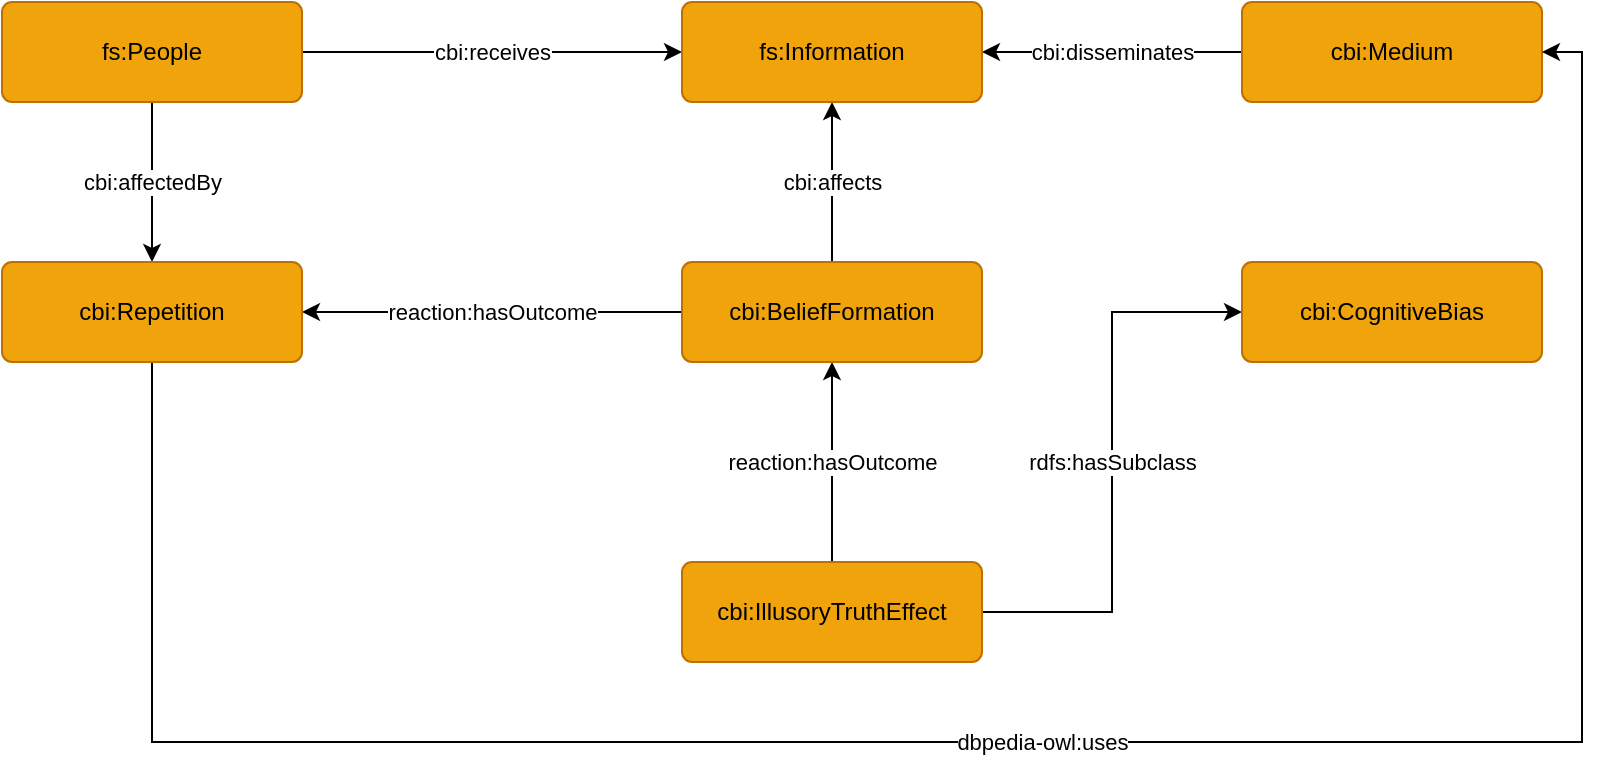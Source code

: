 <mxfile version="24.0.2" type="github">
  <diagram name="Page-1" id="5R03ZHuMA1EfANfO0-Cf">
    <mxGraphModel dx="1423" dy="750" grid="1" gridSize="10" guides="1" tooltips="1" connect="1" arrows="1" fold="1" page="1" pageScale="1" pageWidth="827" pageHeight="1169" math="0" shadow="0">
      <root>
        <mxCell id="0" />
        <mxCell id="1" parent="0" />
        <mxCell id="XTIZf9_XDLz32RFR3_ZM-14" value="reaction:hasOutcome" style="edgeStyle=orthogonalEdgeStyle;rounded=0;orthogonalLoop=1;jettySize=auto;html=1;entryX=0.5;entryY=1;entryDx=0;entryDy=0;" edge="1" parent="1" source="XTIZf9_XDLz32RFR3_ZM-3" target="XTIZf9_XDLz32RFR3_ZM-5">
          <mxGeometry relative="1" as="geometry" />
        </mxCell>
        <mxCell id="XTIZf9_XDLz32RFR3_ZM-17" value="rdfs:hasSubclass" style="edgeStyle=orthogonalEdgeStyle;rounded=0;orthogonalLoop=1;jettySize=auto;html=1;entryX=0;entryY=0.5;entryDx=0;entryDy=0;" edge="1" parent="1" source="XTIZf9_XDLz32RFR3_ZM-3" target="XTIZf9_XDLz32RFR3_ZM-16">
          <mxGeometry relative="1" as="geometry" />
        </mxCell>
        <mxCell id="XTIZf9_XDLz32RFR3_ZM-3" value="cbi:IllusoryTruthEffect" style="rounded=1;arcSize=10;whiteSpace=wrap;html=1;align=center;fillColor=#f0a30a;strokeColor=#BD7000;fontColor=#000000;" vertex="1" parent="1">
          <mxGeometry x="490" y="570" width="150" height="50" as="geometry" />
        </mxCell>
        <mxCell id="XTIZf9_XDLz32RFR3_ZM-9" value="cbi:receives" style="edgeStyle=orthogonalEdgeStyle;rounded=0;orthogonalLoop=1;jettySize=auto;html=1;entryX=0;entryY=0.5;entryDx=0;entryDy=0;" edge="1" parent="1" source="XTIZf9_XDLz32RFR3_ZM-4" target="XTIZf9_XDLz32RFR3_ZM-8">
          <mxGeometry relative="1" as="geometry" />
        </mxCell>
        <mxCell id="XTIZf9_XDLz32RFR3_ZM-10" value="cbi:affectedBy" style="edgeStyle=orthogonalEdgeStyle;rounded=0;orthogonalLoop=1;jettySize=auto;html=1;entryX=0.5;entryY=0;entryDx=0;entryDy=0;" edge="1" parent="1" source="XTIZf9_XDLz32RFR3_ZM-4" target="XTIZf9_XDLz32RFR3_ZM-7">
          <mxGeometry relative="1" as="geometry" />
        </mxCell>
        <mxCell id="XTIZf9_XDLz32RFR3_ZM-4" value="fs:People" style="rounded=1;arcSize=10;whiteSpace=wrap;html=1;align=center;fillColor=#f0a30a;strokeColor=#BD7000;fontColor=#000000;" vertex="1" parent="1">
          <mxGeometry x="150" y="290" width="150" height="50" as="geometry" />
        </mxCell>
        <mxCell id="XTIZf9_XDLz32RFR3_ZM-11" value="reaction:hasOutcome" style="edgeStyle=orthogonalEdgeStyle;rounded=0;orthogonalLoop=1;jettySize=auto;html=1;entryX=1;entryY=0.5;entryDx=0;entryDy=0;" edge="1" parent="1" source="XTIZf9_XDLz32RFR3_ZM-5" target="XTIZf9_XDLz32RFR3_ZM-7">
          <mxGeometry relative="1" as="geometry" />
        </mxCell>
        <mxCell id="XTIZf9_XDLz32RFR3_ZM-12" value="cbi:affects" style="edgeStyle=orthogonalEdgeStyle;rounded=0;orthogonalLoop=1;jettySize=auto;html=1;entryX=0.5;entryY=1;entryDx=0;entryDy=0;" edge="1" parent="1" source="XTIZf9_XDLz32RFR3_ZM-5" target="XTIZf9_XDLz32RFR3_ZM-8">
          <mxGeometry relative="1" as="geometry" />
        </mxCell>
        <mxCell id="XTIZf9_XDLz32RFR3_ZM-5" value="cbi:BeliefFormation" style="rounded=1;arcSize=10;whiteSpace=wrap;html=1;align=center;fillColor=#f0a30a;strokeColor=#BD7000;fontColor=#000000;" vertex="1" parent="1">
          <mxGeometry x="490" y="420" width="150" height="50" as="geometry" />
        </mxCell>
        <mxCell id="XTIZf9_XDLz32RFR3_ZM-15" value="cbi:disseminates" style="edgeStyle=orthogonalEdgeStyle;rounded=0;orthogonalLoop=1;jettySize=auto;html=1;exitX=0;exitY=0.5;exitDx=0;exitDy=0;entryX=1;entryY=0.5;entryDx=0;entryDy=0;" edge="1" parent="1" source="XTIZf9_XDLz32RFR3_ZM-6" target="XTIZf9_XDLz32RFR3_ZM-8">
          <mxGeometry relative="1" as="geometry" />
        </mxCell>
        <mxCell id="XTIZf9_XDLz32RFR3_ZM-6" value="cbi:Medium" style="rounded=1;arcSize=10;whiteSpace=wrap;html=1;align=center;fillColor=#f0a30a;strokeColor=#BD7000;fontColor=#000000;" vertex="1" parent="1">
          <mxGeometry x="770" y="290" width="150" height="50" as="geometry" />
        </mxCell>
        <mxCell id="XTIZf9_XDLz32RFR3_ZM-18" value="dbpedia-owl:uses" style="edgeStyle=orthogonalEdgeStyle;rounded=0;orthogonalLoop=1;jettySize=auto;html=1;entryX=1;entryY=0.5;entryDx=0;entryDy=0;" edge="1" parent="1" source="XTIZf9_XDLz32RFR3_ZM-7" target="XTIZf9_XDLz32RFR3_ZM-6">
          <mxGeometry relative="1" as="geometry">
            <Array as="points">
              <mxPoint x="225" y="660" />
              <mxPoint x="940" y="660" />
              <mxPoint x="940" y="315" />
            </Array>
          </mxGeometry>
        </mxCell>
        <mxCell id="XTIZf9_XDLz32RFR3_ZM-7" value="cbi:Repetition" style="rounded=1;arcSize=10;whiteSpace=wrap;html=1;align=center;fillColor=#f0a30a;strokeColor=#BD7000;fontColor=#000000;" vertex="1" parent="1">
          <mxGeometry x="150" y="420" width="150" height="50" as="geometry" />
        </mxCell>
        <mxCell id="XTIZf9_XDLz32RFR3_ZM-8" value="fs:Information" style="rounded=1;arcSize=10;whiteSpace=wrap;html=1;align=center;fillColor=#f0a30a;strokeColor=#BD7000;fontColor=#000000;" vertex="1" parent="1">
          <mxGeometry x="490" y="290" width="150" height="50" as="geometry" />
        </mxCell>
        <mxCell id="XTIZf9_XDLz32RFR3_ZM-16" value="cbi:CognitiveBias" style="rounded=1;arcSize=10;whiteSpace=wrap;html=1;align=center;fillColor=#f0a30a;strokeColor=#BD7000;fontColor=#000000;" vertex="1" parent="1">
          <mxGeometry x="770" y="420" width="150" height="50" as="geometry" />
        </mxCell>
      </root>
    </mxGraphModel>
  </diagram>
</mxfile>
